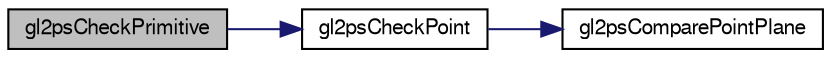 digraph G
{
  edge [fontname="FreeSans",fontsize="10",labelfontname="FreeSans",labelfontsize="10"];
  node [fontname="FreeSans",fontsize="10",shape=record];
  rankdir="LR";
  Node1 [label="gl2psCheckPrimitive",height=0.2,width=0.4,color="black", fillcolor="grey75", style="filled" fontcolor="black"];
  Node1 -> Node2 [color="midnightblue",fontsize="10",style="solid",fontname="FreeSans"];
  Node2 [label="gl2psCheckPoint",height=0.2,width=0.4,color="black", fillcolor="white", style="filled",URL="$gl2ps_8c.html#a7597e03e230c3931ec83aed4c31af6e7"];
  Node2 -> Node3 [color="midnightblue",fontsize="10",style="solid",fontname="FreeSans"];
  Node3 [label="gl2psComparePointPlane",height=0.2,width=0.4,color="black", fillcolor="white", style="filled",URL="$gl2ps_8c.html#afb01acbb2a9493e62c981d63d079bbe4"];
}
